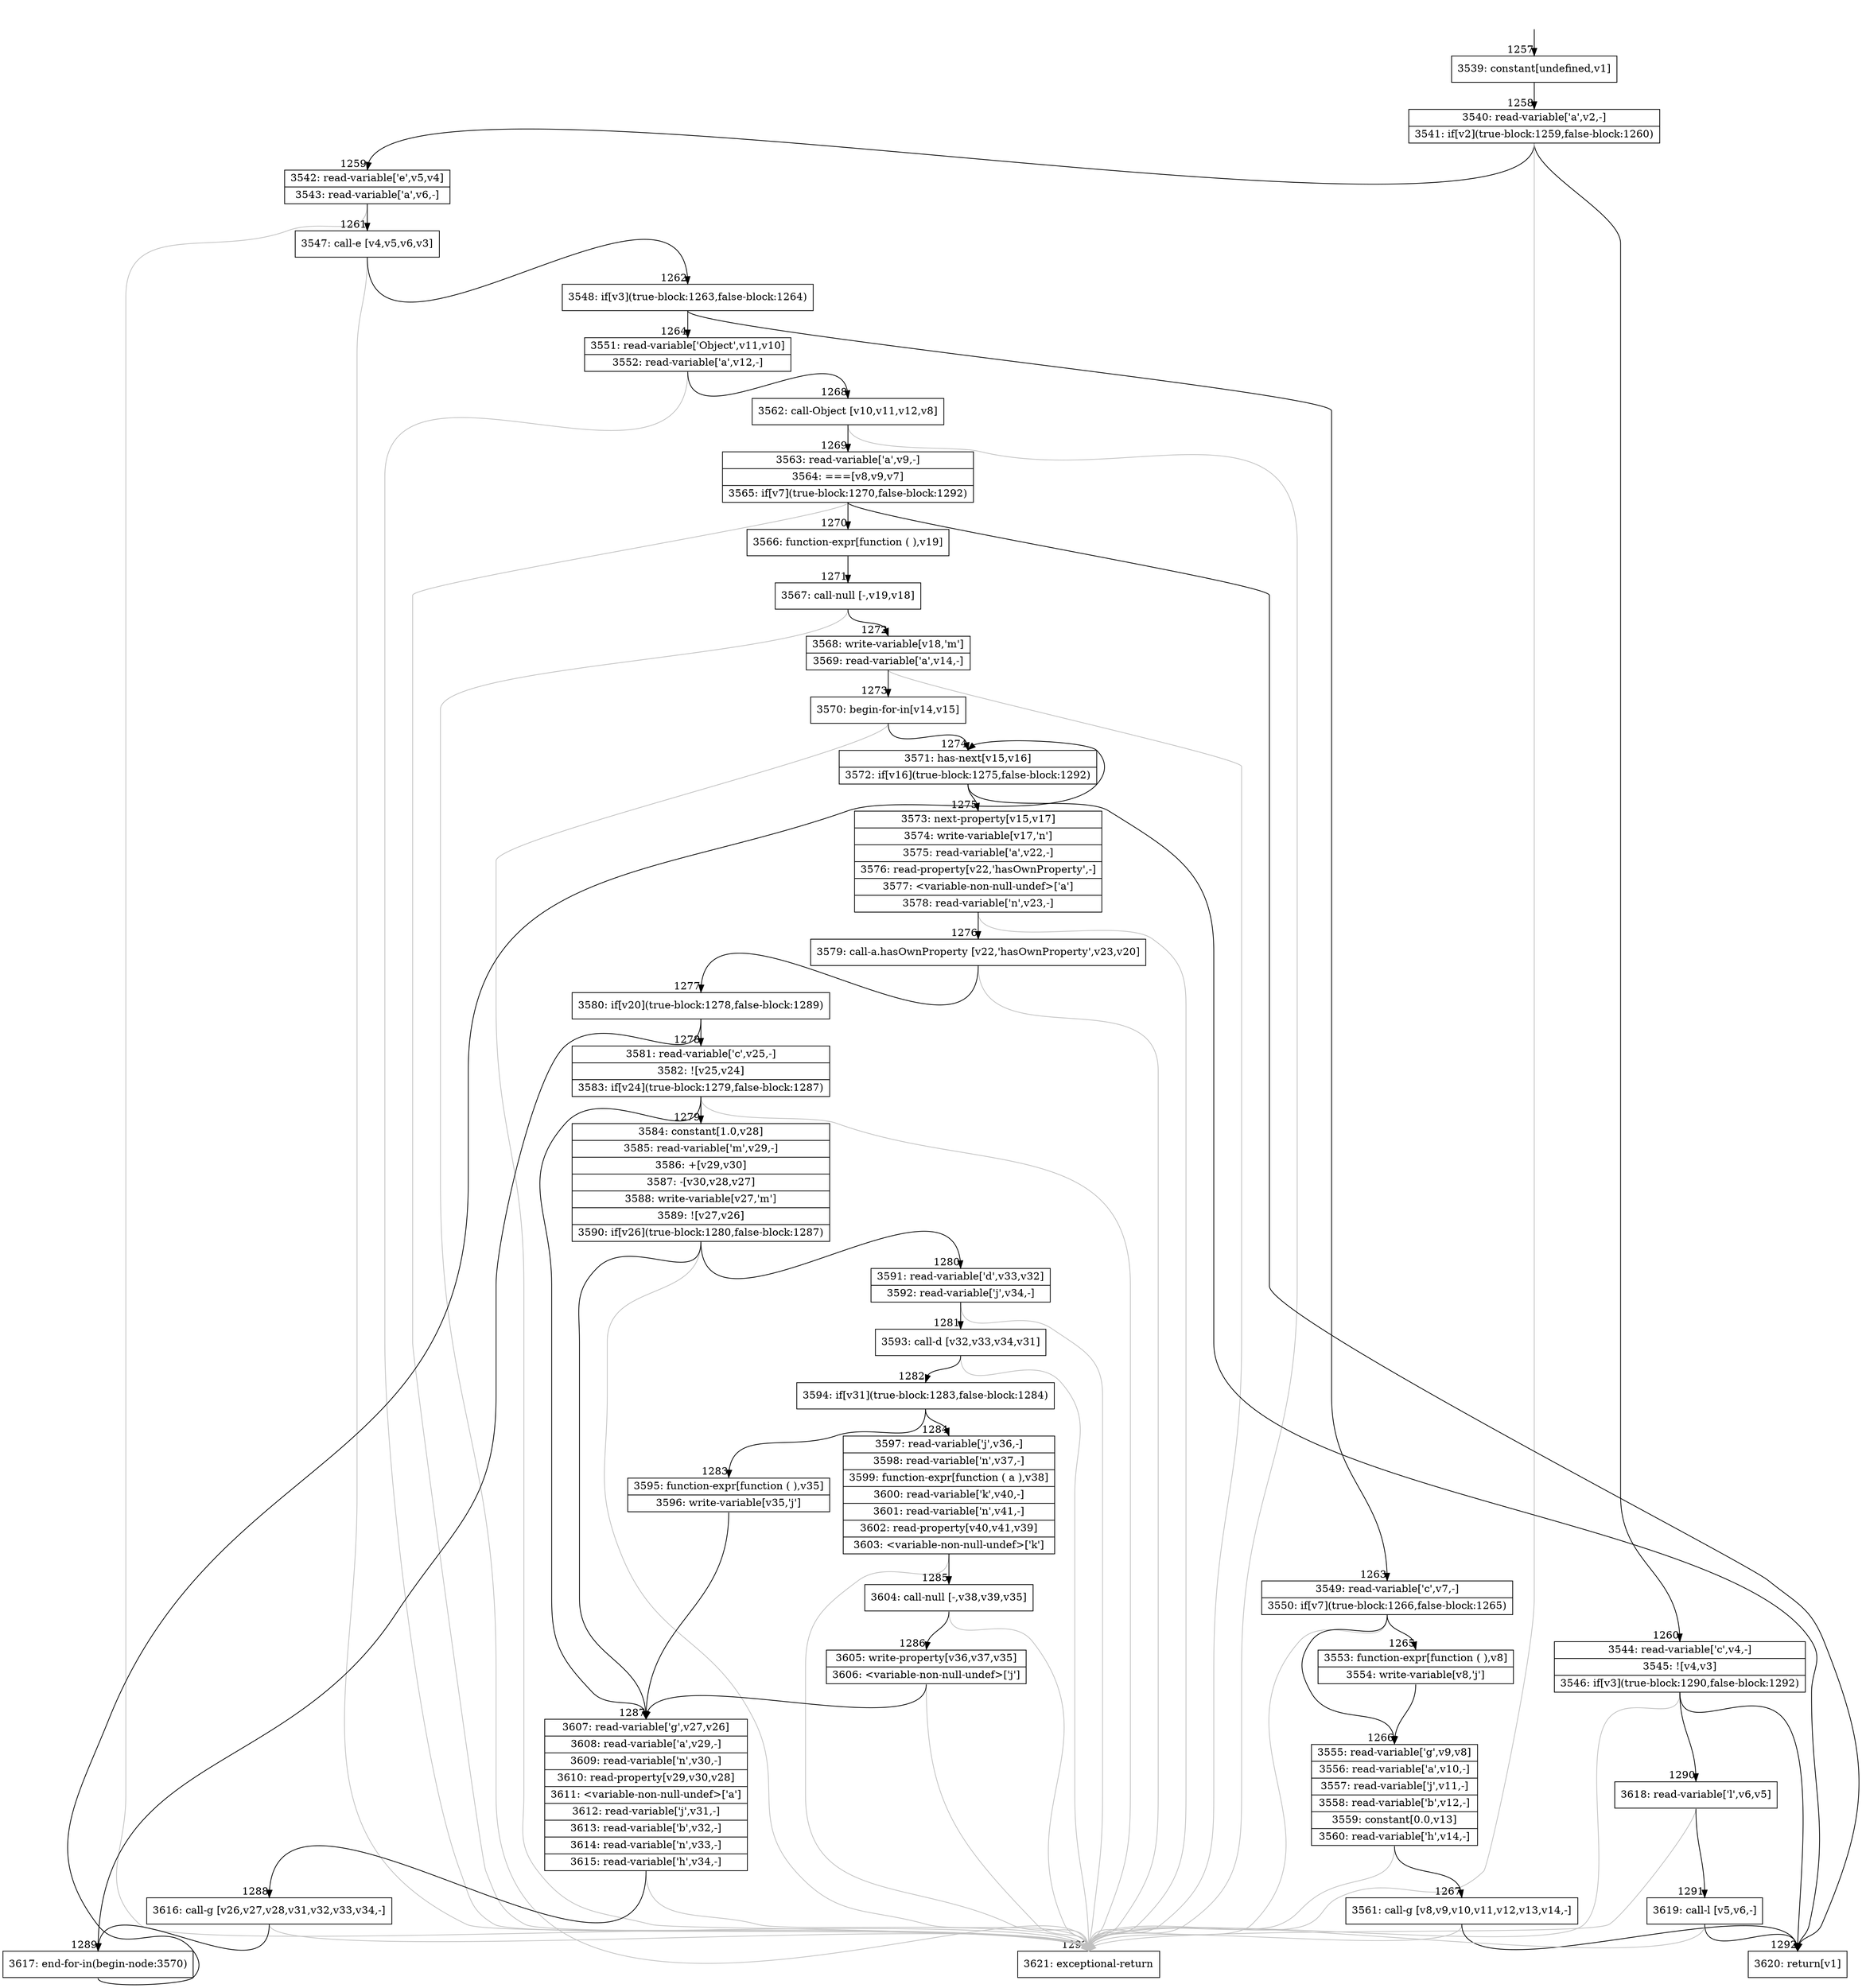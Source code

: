 digraph {
rankdir="TD"
BB_entry102[shape=none,label=""];
BB_entry102 -> BB1257 [tailport=s, headport=n, headlabel="    1257"]
BB1257 [shape=record label="{3539: constant[undefined,v1]}" ] 
BB1257 -> BB1258 [tailport=s, headport=n, headlabel="      1258"]
BB1258 [shape=record label="{3540: read-variable['a',v2,-]|3541: if[v2](true-block:1259,false-block:1260)}" ] 
BB1258 -> BB1259 [tailport=s, headport=n, headlabel="      1259"]
BB1258 -> BB1260 [tailport=s, headport=n, headlabel="      1260"]
BB1258 -> BB1293 [tailport=s, headport=n, color=gray, headlabel="      1293"]
BB1259 [shape=record label="{3542: read-variable['e',v5,v4]|3543: read-variable['a',v6,-]}" ] 
BB1259 -> BB1261 [tailport=s, headport=n, headlabel="      1261"]
BB1259 -> BB1293 [tailport=s, headport=n, color=gray]
BB1260 [shape=record label="{3544: read-variable['c',v4,-]|3545: ![v4,v3]|3546: if[v3](true-block:1290,false-block:1292)}" ] 
BB1260 -> BB1292 [tailport=s, headport=n, headlabel="      1292"]
BB1260 -> BB1290 [tailport=s, headport=n, headlabel="      1290"]
BB1260 -> BB1293 [tailport=s, headport=n, color=gray]
BB1261 [shape=record label="{3547: call-e [v4,v5,v6,v3]}" ] 
BB1261 -> BB1262 [tailport=s, headport=n, headlabel="      1262"]
BB1261 -> BB1293 [tailport=s, headport=n, color=gray]
BB1262 [shape=record label="{3548: if[v3](true-block:1263,false-block:1264)}" ] 
BB1262 -> BB1263 [tailport=s, headport=n, headlabel="      1263"]
BB1262 -> BB1264 [tailport=s, headport=n, headlabel="      1264"]
BB1263 [shape=record label="{3549: read-variable['c',v7,-]|3550: if[v7](true-block:1266,false-block:1265)}" ] 
BB1263 -> BB1266 [tailport=s, headport=n, headlabel="      1266"]
BB1263 -> BB1265 [tailport=s, headport=n, headlabel="      1265"]
BB1263 -> BB1293 [tailport=s, headport=n, color=gray]
BB1264 [shape=record label="{3551: read-variable['Object',v11,v10]|3552: read-variable['a',v12,-]}" ] 
BB1264 -> BB1268 [tailport=s, headport=n, headlabel="      1268"]
BB1264 -> BB1293 [tailport=s, headport=n, color=gray]
BB1265 [shape=record label="{3553: function-expr[function ( ),v8]|3554: write-variable[v8,'j']}" ] 
BB1265 -> BB1266 [tailport=s, headport=n]
BB1266 [shape=record label="{3555: read-variable['g',v9,v8]|3556: read-variable['a',v10,-]|3557: read-variable['j',v11,-]|3558: read-variable['b',v12,-]|3559: constant[0.0,v13]|3560: read-variable['h',v14,-]}" ] 
BB1266 -> BB1267 [tailport=s, headport=n, headlabel="      1267"]
BB1266 -> BB1293 [tailport=s, headport=n, color=gray]
BB1267 [shape=record label="{3561: call-g [v8,v9,v10,v11,v12,v13,v14,-]}" ] 
BB1267 -> BB1292 [tailport=s, headport=n]
BB1267 -> BB1293 [tailport=s, headport=n, color=gray]
BB1268 [shape=record label="{3562: call-Object [v10,v11,v12,v8]}" ] 
BB1268 -> BB1269 [tailport=s, headport=n, headlabel="      1269"]
BB1268 -> BB1293 [tailport=s, headport=n, color=gray]
BB1269 [shape=record label="{3563: read-variable['a',v9,-]|3564: ===[v8,v9,v7]|3565: if[v7](true-block:1270,false-block:1292)}" ] 
BB1269 -> BB1270 [tailport=s, headport=n, headlabel="      1270"]
BB1269 -> BB1292 [tailport=s, headport=n]
BB1269 -> BB1293 [tailport=s, headport=n, color=gray]
BB1270 [shape=record label="{3566: function-expr[function ( ),v19]}" ] 
BB1270 -> BB1271 [tailport=s, headport=n, headlabel="      1271"]
BB1271 [shape=record label="{3567: call-null [-,v19,v18]}" ] 
BB1271 -> BB1272 [tailport=s, headport=n, headlabel="      1272"]
BB1271 -> BB1293 [tailport=s, headport=n, color=gray]
BB1272 [shape=record label="{3568: write-variable[v18,'m']|3569: read-variable['a',v14,-]}" ] 
BB1272 -> BB1273 [tailport=s, headport=n, headlabel="      1273"]
BB1272 -> BB1293 [tailport=s, headport=n, color=gray]
BB1273 [shape=record label="{3570: begin-for-in[v14,v15]}" ] 
BB1273 -> BB1274 [tailport=s, headport=n, headlabel="      1274"]
BB1273 -> BB1293 [tailport=s, headport=n, color=gray]
BB1274 [shape=record label="{3571: has-next[v15,v16]|3572: if[v16](true-block:1275,false-block:1292)}" ] 
BB1274 -> BB1275 [tailport=s, headport=n, headlabel="      1275"]
BB1274 -> BB1292 [tailport=s, headport=n]
BB1275 [shape=record label="{3573: next-property[v15,v17]|3574: write-variable[v17,'n']|3575: read-variable['a',v22,-]|3576: read-property[v22,'hasOwnProperty',-]|3577: \<variable-non-null-undef\>['a']|3578: read-variable['n',v23,-]}" ] 
BB1275 -> BB1276 [tailport=s, headport=n, headlabel="      1276"]
BB1275 -> BB1293 [tailport=s, headport=n, color=gray]
BB1276 [shape=record label="{3579: call-a.hasOwnProperty [v22,'hasOwnProperty',v23,v20]}" ] 
BB1276 -> BB1277 [tailport=s, headport=n, headlabel="      1277"]
BB1276 -> BB1293 [tailport=s, headport=n, color=gray]
BB1277 [shape=record label="{3580: if[v20](true-block:1278,false-block:1289)}" ] 
BB1277 -> BB1289 [tailport=s, headport=n, headlabel="      1289"]
BB1277 -> BB1278 [tailport=s, headport=n, headlabel="      1278"]
BB1278 [shape=record label="{3581: read-variable['c',v25,-]|3582: ![v25,v24]|3583: if[v24](true-block:1279,false-block:1287)}" ] 
BB1278 -> BB1287 [tailport=s, headport=n, headlabel="      1287"]
BB1278 -> BB1279 [tailport=s, headport=n, headlabel="      1279"]
BB1278 -> BB1293 [tailport=s, headport=n, color=gray]
BB1279 [shape=record label="{3584: constant[1.0,v28]|3585: read-variable['m',v29,-]|3586: +[v29,v30]|3587: -[v30,v28,v27]|3588: write-variable[v27,'m']|3589: ![v27,v26]|3590: if[v26](true-block:1280,false-block:1287)}" ] 
BB1279 -> BB1287 [tailport=s, headport=n]
BB1279 -> BB1280 [tailport=s, headport=n, headlabel="      1280"]
BB1279 -> BB1293 [tailport=s, headport=n, color=gray]
BB1280 [shape=record label="{3591: read-variable['d',v33,v32]|3592: read-variable['j',v34,-]}" ] 
BB1280 -> BB1281 [tailport=s, headport=n, headlabel="      1281"]
BB1280 -> BB1293 [tailport=s, headport=n, color=gray]
BB1281 [shape=record label="{3593: call-d [v32,v33,v34,v31]}" ] 
BB1281 -> BB1282 [tailport=s, headport=n, headlabel="      1282"]
BB1281 -> BB1293 [tailport=s, headport=n, color=gray]
BB1282 [shape=record label="{3594: if[v31](true-block:1283,false-block:1284)}" ] 
BB1282 -> BB1283 [tailport=s, headport=n, headlabel="      1283"]
BB1282 -> BB1284 [tailport=s, headport=n, headlabel="      1284"]
BB1283 [shape=record label="{3595: function-expr[function ( ),v35]|3596: write-variable[v35,'j']}" ] 
BB1283 -> BB1287 [tailport=s, headport=n]
BB1284 [shape=record label="{3597: read-variable['j',v36,-]|3598: read-variable['n',v37,-]|3599: function-expr[function ( a ),v38]|3600: read-variable['k',v40,-]|3601: read-variable['n',v41,-]|3602: read-property[v40,v41,v39]|3603: \<variable-non-null-undef\>['k']}" ] 
BB1284 -> BB1285 [tailport=s, headport=n, headlabel="      1285"]
BB1284 -> BB1293 [tailport=s, headport=n, color=gray]
BB1285 [shape=record label="{3604: call-null [-,v38,v39,v35]}" ] 
BB1285 -> BB1286 [tailport=s, headport=n, headlabel="      1286"]
BB1285 -> BB1293 [tailport=s, headport=n, color=gray]
BB1286 [shape=record label="{3605: write-property[v36,v37,v35]|3606: \<variable-non-null-undef\>['j']}" ] 
BB1286 -> BB1287 [tailport=s, headport=n]
BB1286 -> BB1293 [tailport=s, headport=n, color=gray]
BB1287 [shape=record label="{3607: read-variable['g',v27,v26]|3608: read-variable['a',v29,-]|3609: read-variable['n',v30,-]|3610: read-property[v29,v30,v28]|3611: \<variable-non-null-undef\>['a']|3612: read-variable['j',v31,-]|3613: read-variable['b',v32,-]|3614: read-variable['n',v33,-]|3615: read-variable['h',v34,-]}" ] 
BB1287 -> BB1288 [tailport=s, headport=n, headlabel="      1288"]
BB1287 -> BB1293 [tailport=s, headport=n, color=gray]
BB1288 [shape=record label="{3616: call-g [v26,v27,v28,v31,v32,v33,v34,-]}" ] 
BB1288 -> BB1289 [tailport=s, headport=n]
BB1288 -> BB1293 [tailport=s, headport=n, color=gray]
BB1289 [shape=record label="{3617: end-for-in(begin-node:3570)}" ] 
BB1289 -> BB1274 [tailport=s, headport=n]
BB1290 [shape=record label="{3618: read-variable['l',v6,v5]}" ] 
BB1290 -> BB1291 [tailport=s, headport=n, headlabel="      1291"]
BB1290 -> BB1293 [tailport=s, headport=n, color=gray]
BB1291 [shape=record label="{3619: call-l [v5,v6,-]}" ] 
BB1291 -> BB1292 [tailport=s, headport=n]
BB1291 -> BB1293 [tailport=s, headport=n, color=gray]
BB1292 [shape=record label="{3620: return[v1]}" ] 
BB1293 [shape=record label="{3621: exceptional-return}" ] 
//#$~ 845
}

